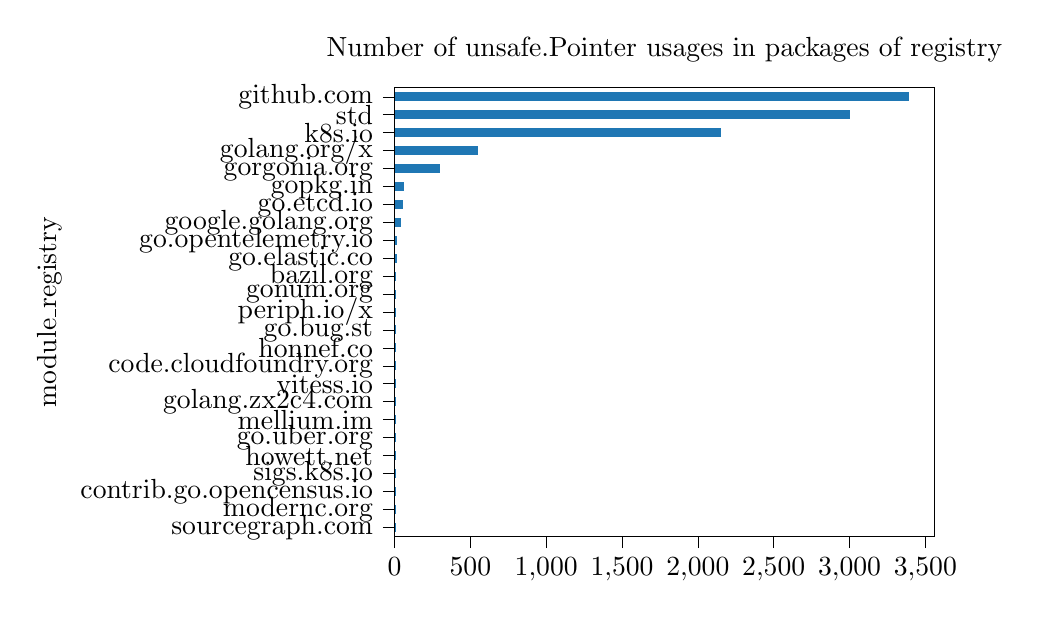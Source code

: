 % This file was created by tikzplotlib v0.9.2.
\begin{tikzpicture}

\definecolor{color0}{rgb}{0.122,0.467,0.706}

\begin{axis}[
tick align=outside,
tick pos=left,
title={Number of unsafe.Pointer usages in packages of registry},
x grid style={white!69.02!black},
xmin=0, xmax=3558.45,
xtick style={color=black},
y grid style={white!69.02!black},
ylabel={module\_registry},
ymin=-0.5, ymax=24.5,
ytick style={color=black},
ytick={0,1,2,3,4,5,6,7,8,9,10,11,12,13,14,15,16,17,18,19,20,21,22,23,24},
yticklabels={sourcegraph.com,modernc.org,contrib.go.opencensus.io,sigs.k8s.io,howett.net,go.uber.org,mellium.im,golang.zx2c4.com,vitess.io,code.cloudfoundry.org,honnef.co,go.bug.st,periph.io/x,gonum.org,bazil.org,go.elastic.co,go.opentelemetry.io,google.golang.org,go.etcd.io,gopkg.in,gorgonia.org,golang.org/x,k8s.io,std,github.com}
]
\draw[draw=none,fill=color0] (axis cs:0,-0.25) rectangle (axis cs:1,0.25);

\draw[draw=none,fill=color0] (axis cs:0,0.75) rectangle (axis cs:1,1.25);
\draw[draw=none,fill=color0] (axis cs:0,1.75) rectangle (axis cs:2,2.25);
\draw[draw=none,fill=color0] (axis cs:0,2.75) rectangle (axis cs:2,3.25);
\draw[draw=none,fill=color0] (axis cs:0,3.75) rectangle (axis cs:2,4.25);
\draw[draw=none,fill=color0] (axis cs:0,4.75) rectangle (axis cs:3,5.25);
\draw[draw=none,fill=color0] (axis cs:0,5.75) rectangle (axis cs:6,6.25);
\draw[draw=none,fill=color0] (axis cs:0,6.75) rectangle (axis cs:6,7.25);
\draw[draw=none,fill=color0] (axis cs:0,7.75) rectangle (axis cs:7,8.25);
\draw[draw=none,fill=color0] (axis cs:0,8.75) rectangle (axis cs:7,9.25);
\draw[draw=none,fill=color0] (axis cs:0,9.75) rectangle (axis cs:7,10.25);
\draw[draw=none,fill=color0] (axis cs:0,10.75) rectangle (axis cs:8,11.25);
\draw[draw=none,fill=color0] (axis cs:0,11.75) rectangle (axis cs:10,12.25);
\draw[draw=none,fill=color0] (axis cs:0,12.75) rectangle (axis cs:10,13.25);
\draw[draw=none,fill=color0] (axis cs:0,13.75) rectangle (axis cs:12,14.25);
\draw[draw=none,fill=color0] (axis cs:0,14.75) rectangle (axis cs:13,15.25);
\draw[draw=none,fill=color0] (axis cs:0,15.75) rectangle (axis cs:19,16.25);
\draw[draw=none,fill=color0] (axis cs:0,16.75) rectangle (axis cs:41,17.25);
\draw[draw=none,fill=color0] (axis cs:0,17.75) rectangle (axis cs:56,18.25);
\draw[draw=none,fill=color0] (axis cs:0,18.75) rectangle (axis cs:61,19.25);
\draw[draw=none,fill=color0] (axis cs:0,19.75) rectangle (axis cs:299,20.25);
\draw[draw=none,fill=color0] (axis cs:0,20.75) rectangle (axis cs:550,21.25);
\draw[draw=none,fill=color0] (axis cs:0,21.75) rectangle (axis cs:2151,22.25);
\draw[draw=none,fill=color0] (axis cs:0,22.75) rectangle (axis cs:3002,23.25);
\draw[draw=none,fill=color0] (axis cs:0,23.75) rectangle (axis cs:3389,24.25);
\end{axis}

\end{tikzpicture}
